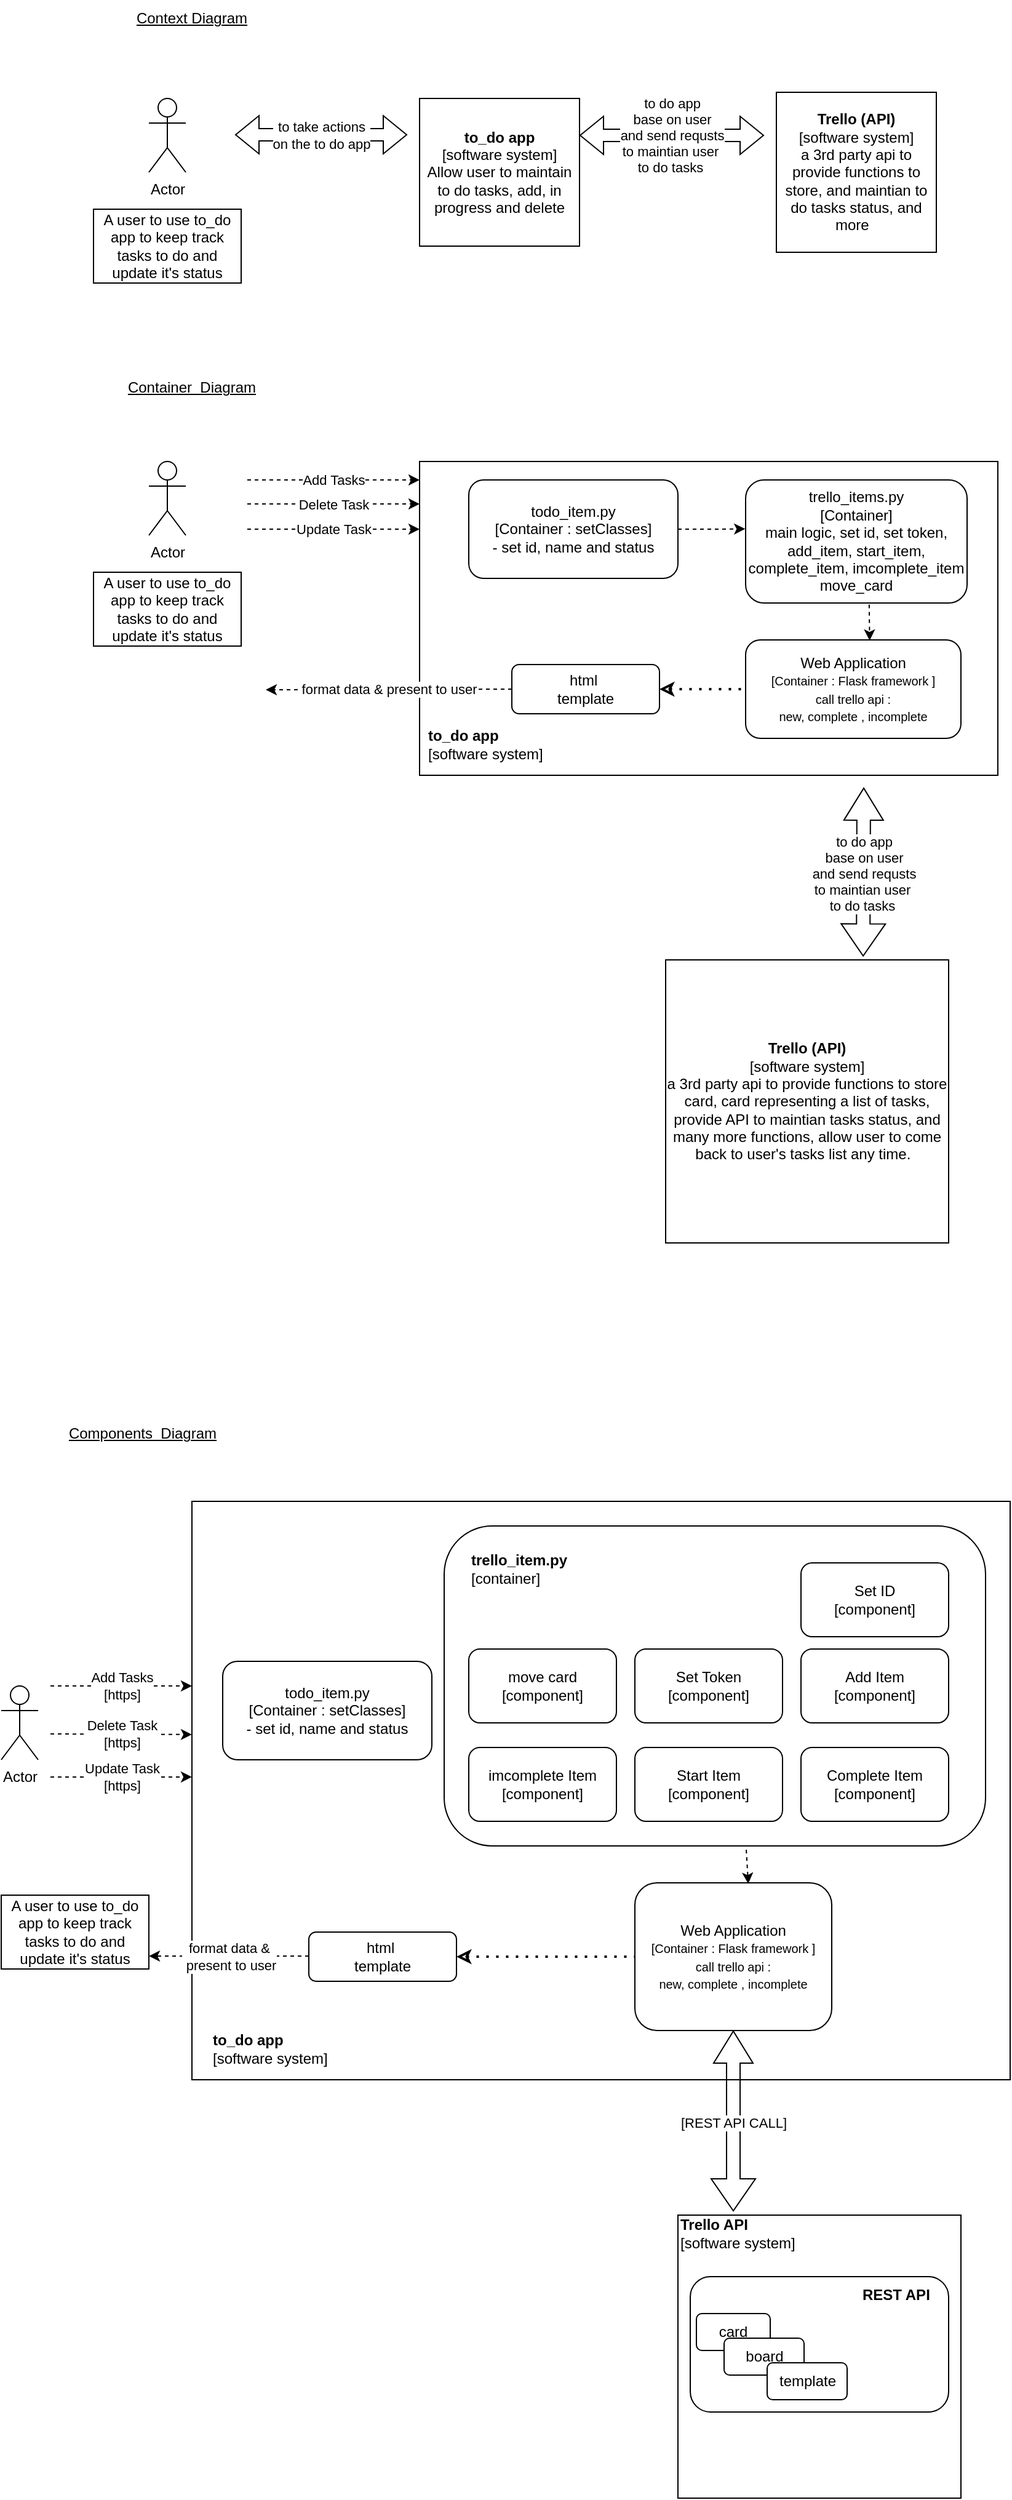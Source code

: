 <mxfile version="21.1.2" type="device">
  <diagram name="Page-1" id="6OQDae9knBBFRzwUM4KT">
    <mxGraphModel dx="1858" dy="960" grid="1" gridSize="10" guides="1" tooltips="1" connect="1" arrows="1" fold="1" page="1" pageScale="1" pageWidth="850" pageHeight="1100" math="0" shadow="0">
      <root>
        <mxCell id="0" />
        <mxCell id="1" parent="0" />
        <mxCell id="bTC-PyMtZJ-8rERHmYIT-1" value="Actor" style="shape=umlActor;verticalLabelPosition=bottom;verticalAlign=top;html=1;" vertex="1" parent="1">
          <mxGeometry x="130" y="160" width="30" height="60" as="geometry" />
        </mxCell>
        <mxCell id="bTC-PyMtZJ-8rERHmYIT-2" value="&lt;b&gt;to_do app&lt;/b&gt;&lt;br&gt;[software system]&lt;br&gt;Allow user to maintain to do tasks, add, in progress and delete" style="rounded=0;whiteSpace=wrap;html=1;" vertex="1" parent="1">
          <mxGeometry x="350" y="160" width="130" height="120" as="geometry" />
        </mxCell>
        <mxCell id="bTC-PyMtZJ-8rERHmYIT-3" value="&lt;b&gt;Trello (API)&lt;/b&gt;&lt;br&gt;[software system]&lt;br&gt;a 3rd party api to provide functions to store, and maintian to do tasks status, and more&amp;nbsp;&amp;nbsp;&lt;br&gt;" style="whiteSpace=wrap;html=1;aspect=fixed;" vertex="1" parent="1">
          <mxGeometry x="640" y="155" width="130" height="130" as="geometry" />
        </mxCell>
        <mxCell id="bTC-PyMtZJ-8rERHmYIT-4" value="to take actions &lt;br&gt;on the to do app" style="shape=flexArrow;endArrow=classic;startArrow=classic;html=1;rounded=0;" edge="1" parent="1">
          <mxGeometry width="100" height="100" relative="1" as="geometry">
            <mxPoint x="200" y="189.5" as="sourcePoint" />
            <mxPoint x="340" y="189.5" as="targetPoint" />
          </mxGeometry>
        </mxCell>
        <mxCell id="bTC-PyMtZJ-8rERHmYIT-5" value="to do app &lt;br&gt;base on user&lt;br&gt;and send requsts&lt;br&gt;to maintian user&amp;nbsp;&lt;br&gt;to do tasks&amp;nbsp;" style="shape=flexArrow;endArrow=classic;startArrow=classic;html=1;rounded=0;exitX=1;exitY=0.25;exitDx=0;exitDy=0;" edge="1" parent="1" source="bTC-PyMtZJ-8rERHmYIT-2">
          <mxGeometry width="100" height="100" relative="1" as="geometry">
            <mxPoint x="500" y="190" as="sourcePoint" />
            <mxPoint x="630" y="190" as="targetPoint" />
          </mxGeometry>
        </mxCell>
        <mxCell id="bTC-PyMtZJ-8rERHmYIT-6" value="&lt;u&gt;Context Diagram&lt;/u&gt;" style="text;strokeColor=none;align=center;fillColor=none;html=1;verticalAlign=middle;whiteSpace=wrap;rounded=0;" vertex="1" parent="1">
          <mxGeometry x="80" y="80" width="170" height="30" as="geometry" />
        </mxCell>
        <mxCell id="bTC-PyMtZJ-8rERHmYIT-9" value="A user to use to_do app to keep track tasks to do and update it&#39;s status" style="rounded=0;whiteSpace=wrap;html=1;" vertex="1" parent="1">
          <mxGeometry x="85" y="250" width="120" height="60" as="geometry" />
        </mxCell>
        <mxCell id="bTC-PyMtZJ-8rERHmYIT-12" value="&lt;u&gt;Container&amp;nbsp; Diagram&lt;/u&gt;" style="text;strokeColor=none;align=center;fillColor=none;html=1;verticalAlign=middle;whiteSpace=wrap;rounded=0;" vertex="1" parent="1">
          <mxGeometry x="80" y="380" width="170" height="30" as="geometry" />
        </mxCell>
        <mxCell id="bTC-PyMtZJ-8rERHmYIT-13" value="Actor" style="shape=umlActor;verticalLabelPosition=bottom;verticalAlign=top;html=1;" vertex="1" parent="1">
          <mxGeometry x="130" y="455" width="30" height="60" as="geometry" />
        </mxCell>
        <mxCell id="bTC-PyMtZJ-8rERHmYIT-14" value="" style="rounded=0;whiteSpace=wrap;html=1;" vertex="1" parent="1">
          <mxGeometry x="350" y="455" width="470" height="255" as="geometry" />
        </mxCell>
        <mxCell id="bTC-PyMtZJ-8rERHmYIT-15" value="&lt;b&gt;Trello (API)&lt;/b&gt;&lt;br&gt;[software system]&lt;br&gt;a 3rd party api to provide functions to store card, card representing a list of tasks, provide API to maintian tasks status, and many more functions, allow user to come back to user&#39;s tasks list any time.&amp;nbsp;&amp;nbsp;" style="whiteSpace=wrap;html=1;aspect=fixed;" vertex="1" parent="1">
          <mxGeometry x="550" y="860" width="230" height="230" as="geometry" />
        </mxCell>
        <mxCell id="bTC-PyMtZJ-8rERHmYIT-17" value="to do app &lt;br&gt;base on user&lt;br&gt;and send requsts&lt;br&gt;to maintian user&amp;nbsp;&lt;br&gt;to do tasks&amp;nbsp;" style="shape=flexArrow;endArrow=classic;startArrow=classic;html=1;rounded=0;width=11;startSize=8.33;endSize=8.33;startWidth=24;exitX=0.698;exitY=-0.012;exitDx=0;exitDy=0;exitPerimeter=0;" edge="1" parent="1" source="bTC-PyMtZJ-8rERHmYIT-15">
          <mxGeometry x="-0.013" width="100" height="100" relative="1" as="geometry">
            <mxPoint x="550" y="820" as="sourcePoint" />
            <mxPoint x="711" y="720" as="targetPoint" />
            <mxPoint as="offset" />
          </mxGeometry>
        </mxCell>
        <mxCell id="bTC-PyMtZJ-8rERHmYIT-18" value="A user to use to_do app to keep track tasks to do and update it&#39;s status" style="rounded=0;whiteSpace=wrap;html=1;" vertex="1" parent="1">
          <mxGeometry x="85" y="545" width="120" height="60" as="geometry" />
        </mxCell>
        <mxCell id="bTC-PyMtZJ-8rERHmYIT-23" value="" style="endArrow=classic;html=1;rounded=0;dashed=1;" edge="1" parent="1">
          <mxGeometry relative="1" as="geometry">
            <mxPoint x="210" y="470" as="sourcePoint" />
            <mxPoint x="350" y="470" as="targetPoint" />
          </mxGeometry>
        </mxCell>
        <mxCell id="bTC-PyMtZJ-8rERHmYIT-24" value="Add Tasks" style="edgeLabel;resizable=0;html=1;align=center;verticalAlign=middle;" connectable="0" vertex="1" parent="bTC-PyMtZJ-8rERHmYIT-23">
          <mxGeometry relative="1" as="geometry" />
        </mxCell>
        <mxCell id="bTC-PyMtZJ-8rERHmYIT-26" value="" style="endArrow=classic;html=1;rounded=0;dashed=1;" edge="1" parent="1">
          <mxGeometry relative="1" as="geometry">
            <mxPoint x="210" y="489.5" as="sourcePoint" />
            <mxPoint x="350" y="489.5" as="targetPoint" />
          </mxGeometry>
        </mxCell>
        <mxCell id="bTC-PyMtZJ-8rERHmYIT-27" value="Delete Task" style="edgeLabel;resizable=0;html=1;align=center;verticalAlign=middle;" connectable="0" vertex="1" parent="bTC-PyMtZJ-8rERHmYIT-26">
          <mxGeometry relative="1" as="geometry" />
        </mxCell>
        <mxCell id="bTC-PyMtZJ-8rERHmYIT-28" value="" style="endArrow=classic;html=1;rounded=0;dashed=1;" edge="1" parent="1">
          <mxGeometry relative="1" as="geometry">
            <mxPoint x="210" y="510" as="sourcePoint" />
            <mxPoint x="350" y="510" as="targetPoint" />
          </mxGeometry>
        </mxCell>
        <mxCell id="bTC-PyMtZJ-8rERHmYIT-29" value="Update Task" style="edgeLabel;resizable=0;html=1;align=center;verticalAlign=middle;" connectable="0" vertex="1" parent="bTC-PyMtZJ-8rERHmYIT-28">
          <mxGeometry relative="1" as="geometry" />
        </mxCell>
        <mxCell id="bTC-PyMtZJ-8rERHmYIT-30" value="" style="endArrow=classic;html=1;rounded=0;dashed=1;" edge="1" parent="1">
          <mxGeometry relative="1" as="geometry">
            <mxPoint x="425" y="640" as="sourcePoint" />
            <mxPoint x="225" y="640.5" as="targetPoint" />
          </mxGeometry>
        </mxCell>
        <mxCell id="bTC-PyMtZJ-8rERHmYIT-31" value="format data &amp;amp; present to user" style="edgeLabel;resizable=0;html=1;align=center;verticalAlign=middle;" connectable="0" vertex="1" parent="bTC-PyMtZJ-8rERHmYIT-30">
          <mxGeometry relative="1" as="geometry" />
        </mxCell>
        <mxCell id="bTC-PyMtZJ-8rERHmYIT-33" value="&lt;b&gt;to_do app&lt;/b&gt;&lt;br&gt;[software system]" style="text;strokeColor=none;align=left;fillColor=none;html=1;verticalAlign=middle;whiteSpace=wrap;rounded=0;" vertex="1" parent="1">
          <mxGeometry x="355" y="670" width="140" height="30" as="geometry" />
        </mxCell>
        <mxCell id="bTC-PyMtZJ-8rERHmYIT-35" value="Web Application&lt;br&gt;&lt;font style=&quot;font-size: 10px;&quot;&gt;[Container : Flask framework ]&lt;br&gt;call trello api :&lt;br&gt;new, complete , incomplete&lt;br&gt;&lt;/font&gt;" style="rounded=1;whiteSpace=wrap;html=1;" vertex="1" parent="1">
          <mxGeometry x="615" y="600" width="175" height="80" as="geometry" />
        </mxCell>
        <mxCell id="bTC-PyMtZJ-8rERHmYIT-36" value="html&amp;nbsp;&lt;br&gt;template" style="rounded=1;whiteSpace=wrap;html=1;" vertex="1" parent="1">
          <mxGeometry x="425" y="620" width="120" height="40" as="geometry" />
        </mxCell>
        <mxCell id="bTC-PyMtZJ-8rERHmYIT-37" value="trello_items.py&lt;br&gt;[Container]&lt;br&gt;main logic, set id, set token,&lt;br&gt;add_item, start_item, complete_item, imcomplete_item&lt;br&gt;move_card" style="rounded=1;whiteSpace=wrap;html=1;" vertex="1" parent="1">
          <mxGeometry x="615" y="470" width="180" height="100" as="geometry" />
        </mxCell>
        <mxCell id="bTC-PyMtZJ-8rERHmYIT-41" style="edgeStyle=orthogonalEdgeStyle;rounded=0;orthogonalLoop=1;jettySize=auto;html=1;exitX=1;exitY=0.5;exitDx=0;exitDy=0;entryX=-0.002;entryY=0.398;entryDx=0;entryDy=0;entryPerimeter=0;dashed=1;" edge="1" parent="1" source="bTC-PyMtZJ-8rERHmYIT-38" target="bTC-PyMtZJ-8rERHmYIT-37">
          <mxGeometry relative="1" as="geometry">
            <Array as="points">
              <mxPoint x="588" y="510" />
            </Array>
          </mxGeometry>
        </mxCell>
        <mxCell id="bTC-PyMtZJ-8rERHmYIT-38" value="todo_item.py&lt;br&gt;[Container : setClasses]&lt;br&gt;- set id, name and status" style="rounded=1;whiteSpace=wrap;html=1;" vertex="1" parent="1">
          <mxGeometry x="390" y="470" width="170" height="80" as="geometry" />
        </mxCell>
        <mxCell id="bTC-PyMtZJ-8rERHmYIT-40" value="" style="endArrow=none;dashed=1;html=1;dashPattern=1 3;strokeWidth=2;rounded=0;exitX=1;exitY=0.5;exitDx=0;exitDy=0;startArrow=classic;startFill=0;" edge="1" parent="1" source="bTC-PyMtZJ-8rERHmYIT-36" target="bTC-PyMtZJ-8rERHmYIT-35">
          <mxGeometry width="50" height="50" relative="1" as="geometry">
            <mxPoint x="560" y="670" as="sourcePoint" />
            <mxPoint x="610" y="620" as="targetPoint" />
          </mxGeometry>
        </mxCell>
        <mxCell id="bTC-PyMtZJ-8rERHmYIT-42" style="rounded=0;orthogonalLoop=1;jettySize=auto;html=1;entryX=0.576;entryY=0.006;entryDx=0;entryDy=0;entryPerimeter=0;dashed=1;exitX=0.558;exitY=1.012;exitDx=0;exitDy=0;exitPerimeter=0;" edge="1" parent="1" source="bTC-PyMtZJ-8rERHmYIT-37" target="bTC-PyMtZJ-8rERHmYIT-35">
          <mxGeometry relative="1" as="geometry">
            <mxPoint x="677.5" y="582.36" as="sourcePoint" />
            <mxPoint x="732.5" y="582.36" as="targetPoint" />
          </mxGeometry>
        </mxCell>
        <mxCell id="bTC-PyMtZJ-8rERHmYIT-87" value="&lt;u&gt;Components&amp;nbsp; Diagram&lt;/u&gt;" style="text;strokeColor=none;align=center;fillColor=none;html=1;verticalAlign=middle;whiteSpace=wrap;rounded=0;" vertex="1" parent="1">
          <mxGeometry x="40" y="1230" width="170" height="30" as="geometry" />
        </mxCell>
        <mxCell id="bTC-PyMtZJ-8rERHmYIT-88" value="Actor" style="shape=umlActor;verticalLabelPosition=bottom;verticalAlign=top;html=1;" vertex="1" parent="1">
          <mxGeometry x="10" y="1450" width="30" height="60" as="geometry" />
        </mxCell>
        <mxCell id="bTC-PyMtZJ-8rERHmYIT-89" value="" style="rounded=0;whiteSpace=wrap;html=1;" vertex="1" parent="1">
          <mxGeometry x="165" y="1300" width="665" height="470" as="geometry" />
        </mxCell>
        <mxCell id="bTC-PyMtZJ-8rERHmYIT-90" value="" style="whiteSpace=wrap;html=1;aspect=fixed;" vertex="1" parent="1">
          <mxGeometry x="560" y="1880" width="230" height="230" as="geometry" />
        </mxCell>
        <mxCell id="bTC-PyMtZJ-8rERHmYIT-91" value="[REST API CALL]" style="shape=flexArrow;endArrow=classic;startArrow=classic;html=1;rounded=0;width=11;startSize=8.33;endSize=8.33;startWidth=24;entryX=0.5;entryY=1;entryDx=0;entryDy=0;" edge="1" parent="1" target="bTC-PyMtZJ-8rERHmYIT-102">
          <mxGeometry x="-0.013" width="100" height="100" relative="1" as="geometry">
            <mxPoint x="605" y="1877" as="sourcePoint" />
            <mxPoint x="720" y="1740" as="targetPoint" />
            <mxPoint as="offset" />
          </mxGeometry>
        </mxCell>
        <mxCell id="bTC-PyMtZJ-8rERHmYIT-92" value="A user to use to_do app to keep track tasks to do and update it&#39;s status" style="rounded=0;whiteSpace=wrap;html=1;" vertex="1" parent="1">
          <mxGeometry x="10" y="1620" width="120" height="60" as="geometry" />
        </mxCell>
        <mxCell id="bTC-PyMtZJ-8rERHmYIT-93" value="" style="endArrow=classic;html=1;rounded=0;dashed=1;" edge="1" parent="1">
          <mxGeometry relative="1" as="geometry">
            <mxPoint x="50" y="1450" as="sourcePoint" />
            <mxPoint x="165" y="1450" as="targetPoint" />
          </mxGeometry>
        </mxCell>
        <mxCell id="bTC-PyMtZJ-8rERHmYIT-94" value="Add Tasks&lt;br&gt;[https]" style="edgeLabel;resizable=0;html=1;align=center;verticalAlign=middle;" connectable="0" vertex="1" parent="bTC-PyMtZJ-8rERHmYIT-93">
          <mxGeometry relative="1" as="geometry" />
        </mxCell>
        <mxCell id="bTC-PyMtZJ-8rERHmYIT-95" value="" style="endArrow=classic;html=1;rounded=0;dashed=1;" edge="1" parent="1">
          <mxGeometry relative="1" as="geometry">
            <mxPoint x="50" y="1489" as="sourcePoint" />
            <mxPoint x="165" y="1489.47" as="targetPoint" />
          </mxGeometry>
        </mxCell>
        <mxCell id="bTC-PyMtZJ-8rERHmYIT-96" value="Delete Task&lt;br&gt;[https]" style="edgeLabel;resizable=0;html=1;align=center;verticalAlign=middle;" connectable="0" vertex="1" parent="bTC-PyMtZJ-8rERHmYIT-95">
          <mxGeometry relative="1" as="geometry" />
        </mxCell>
        <mxCell id="bTC-PyMtZJ-8rERHmYIT-97" value="" style="endArrow=classic;html=1;rounded=0;dashed=1;" edge="1" parent="1">
          <mxGeometry relative="1" as="geometry">
            <mxPoint x="50" y="1524" as="sourcePoint" />
            <mxPoint x="165" y="1523.95" as="targetPoint" />
          </mxGeometry>
        </mxCell>
        <mxCell id="bTC-PyMtZJ-8rERHmYIT-98" value="Update Task&lt;br&gt;[https]" style="edgeLabel;resizable=0;html=1;align=center;verticalAlign=middle;" connectable="0" vertex="1" parent="bTC-PyMtZJ-8rERHmYIT-97">
          <mxGeometry relative="1" as="geometry" />
        </mxCell>
        <mxCell id="bTC-PyMtZJ-8rERHmYIT-99" value="" style="endArrow=classic;html=1;rounded=0;dashed=1;" edge="1" parent="1">
          <mxGeometry relative="1" as="geometry">
            <mxPoint x="260" y="1669.52" as="sourcePoint" />
            <mxPoint x="130" y="1669.52" as="targetPoint" />
          </mxGeometry>
        </mxCell>
        <mxCell id="bTC-PyMtZJ-8rERHmYIT-100" value="format data &amp;amp;&lt;br&gt;&amp;nbsp;present to user" style="edgeLabel;resizable=0;html=1;align=center;verticalAlign=middle;" connectable="0" vertex="1" parent="bTC-PyMtZJ-8rERHmYIT-99">
          <mxGeometry relative="1" as="geometry" />
        </mxCell>
        <mxCell id="bTC-PyMtZJ-8rERHmYIT-101" value="&lt;b&gt;to_do app&lt;/b&gt;&lt;br&gt;[software system]" style="text;strokeColor=none;align=left;fillColor=none;html=1;verticalAlign=middle;whiteSpace=wrap;rounded=0;" vertex="1" parent="1">
          <mxGeometry x="180" y="1730" width="140" height="30" as="geometry" />
        </mxCell>
        <mxCell id="bTC-PyMtZJ-8rERHmYIT-102" value="Web Application&lt;br&gt;&lt;font style=&quot;font-size: 10px;&quot;&gt;[Container : Flask framework ]&lt;br&gt;call trello api :&lt;br&gt;new, complete , incomplete&lt;br&gt;&lt;/font&gt;" style="rounded=1;whiteSpace=wrap;html=1;" vertex="1" parent="1">
          <mxGeometry x="525" y="1610" width="160" height="120" as="geometry" />
        </mxCell>
        <mxCell id="bTC-PyMtZJ-8rERHmYIT-103" value="html&amp;nbsp;&lt;br&gt;template" style="rounded=1;whiteSpace=wrap;html=1;" vertex="1" parent="1">
          <mxGeometry x="260" y="1650" width="120" height="40" as="geometry" />
        </mxCell>
        <mxCell id="bTC-PyMtZJ-8rERHmYIT-104" value="" style="rounded=1;whiteSpace=wrap;html=1;" vertex="1" parent="1">
          <mxGeometry x="370" y="1320" width="440" height="260" as="geometry" />
        </mxCell>
        <mxCell id="bTC-PyMtZJ-8rERHmYIT-106" value="todo_item.py&lt;br&gt;[Container : setClasses]&lt;br&gt;- set id, name and status" style="rounded=1;whiteSpace=wrap;html=1;" vertex="1" parent="1">
          <mxGeometry x="190" y="1430" width="170" height="80" as="geometry" />
        </mxCell>
        <mxCell id="bTC-PyMtZJ-8rERHmYIT-107" value="" style="endArrow=none;dashed=1;html=1;dashPattern=1 3;strokeWidth=2;rounded=0;exitX=1;exitY=0.5;exitDx=0;exitDy=0;startArrow=classic;startFill=0;" edge="1" parent="1" source="bTC-PyMtZJ-8rERHmYIT-103" target="bTC-PyMtZJ-8rERHmYIT-102">
          <mxGeometry width="50" height="50" relative="1" as="geometry">
            <mxPoint x="560" y="1460" as="sourcePoint" />
            <mxPoint x="610" y="1410" as="targetPoint" />
          </mxGeometry>
        </mxCell>
        <mxCell id="bTC-PyMtZJ-8rERHmYIT-108" style="rounded=0;orthogonalLoop=1;jettySize=auto;html=1;entryX=0.576;entryY=0.006;entryDx=0;entryDy=0;entryPerimeter=0;dashed=1;exitX=0.558;exitY=1.012;exitDx=0;exitDy=0;exitPerimeter=0;" edge="1" parent="1" source="bTC-PyMtZJ-8rERHmYIT-104" target="bTC-PyMtZJ-8rERHmYIT-102">
          <mxGeometry relative="1" as="geometry">
            <mxPoint x="677.5" y="1372.36" as="sourcePoint" />
            <mxPoint x="732.5" y="1372.36" as="targetPoint" />
          </mxGeometry>
        </mxCell>
        <mxCell id="bTC-PyMtZJ-8rERHmYIT-117" value="Set ID&lt;br&gt;[component]" style="rounded=1;whiteSpace=wrap;html=1;" vertex="1" parent="1">
          <mxGeometry x="660" y="1350" width="120" height="60" as="geometry" />
        </mxCell>
        <mxCell id="bTC-PyMtZJ-8rERHmYIT-118" value="&lt;b&gt;trello_item.py&lt;/b&gt;&lt;br&gt;[container]" style="text;strokeColor=none;align=left;fillColor=none;html=1;verticalAlign=middle;whiteSpace=wrap;rounded=0;" vertex="1" parent="1">
          <mxGeometry x="390" y="1340" width="140" height="30" as="geometry" />
        </mxCell>
        <mxCell id="bTC-PyMtZJ-8rERHmYIT-119" value="Set Token&lt;br&gt;[component]" style="rounded=1;whiteSpace=wrap;html=1;" vertex="1" parent="1">
          <mxGeometry x="525" y="1420" width="120" height="60" as="geometry" />
        </mxCell>
        <mxCell id="bTC-PyMtZJ-8rERHmYIT-120" value="Add Item&lt;br&gt;[component]" style="rounded=1;whiteSpace=wrap;html=1;" vertex="1" parent="1">
          <mxGeometry x="660" y="1420" width="120" height="60" as="geometry" />
        </mxCell>
        <mxCell id="bTC-PyMtZJ-8rERHmYIT-121" value="Start Item&lt;br&gt;[component]" style="rounded=1;whiteSpace=wrap;html=1;" vertex="1" parent="1">
          <mxGeometry x="525" y="1500" width="120" height="60" as="geometry" />
        </mxCell>
        <mxCell id="bTC-PyMtZJ-8rERHmYIT-122" value="Complete Item&lt;br&gt;[component]" style="rounded=1;whiteSpace=wrap;html=1;" vertex="1" parent="1">
          <mxGeometry x="660" y="1500" width="120" height="60" as="geometry" />
        </mxCell>
        <mxCell id="bTC-PyMtZJ-8rERHmYIT-123" value="imcomplete Item&lt;br&gt;[component]" style="rounded=1;whiteSpace=wrap;html=1;" vertex="1" parent="1">
          <mxGeometry x="390" y="1500" width="120" height="60" as="geometry" />
        </mxCell>
        <mxCell id="bTC-PyMtZJ-8rERHmYIT-124" value="move card&lt;br&gt;[component]" style="rounded=1;whiteSpace=wrap;html=1;" vertex="1" parent="1">
          <mxGeometry x="390" y="1420" width="120" height="60" as="geometry" />
        </mxCell>
        <mxCell id="bTC-PyMtZJ-8rERHmYIT-127" value="" style="rounded=1;whiteSpace=wrap;html=1;" vertex="1" parent="1">
          <mxGeometry x="570" y="1930" width="210" height="110" as="geometry" />
        </mxCell>
        <mxCell id="bTC-PyMtZJ-8rERHmYIT-128" value="&lt;b&gt;Trello API&lt;/b&gt;&lt;br&gt;[software system]" style="text;strokeColor=none;align=left;fillColor=none;html=1;verticalAlign=middle;whiteSpace=wrap;rounded=0;" vertex="1" parent="1">
          <mxGeometry x="560" y="1880" width="140" height="30" as="geometry" />
        </mxCell>
        <mxCell id="bTC-PyMtZJ-8rERHmYIT-130" value="card" style="rounded=1;whiteSpace=wrap;html=1;" vertex="1" parent="1">
          <mxGeometry x="575" y="1960" width="60" height="30" as="geometry" />
        </mxCell>
        <mxCell id="bTC-PyMtZJ-8rERHmYIT-131" value="board" style="rounded=1;whiteSpace=wrap;html=1;" vertex="1" parent="1">
          <mxGeometry x="597.5" y="1980" width="65" height="30" as="geometry" />
        </mxCell>
        <mxCell id="bTC-PyMtZJ-8rERHmYIT-132" value="template" style="rounded=1;whiteSpace=wrap;html=1;" vertex="1" parent="1">
          <mxGeometry x="632.5" y="2000" width="65" height="30" as="geometry" />
        </mxCell>
        <mxCell id="bTC-PyMtZJ-8rERHmYIT-133" value="&lt;b&gt;REST API&lt;/b&gt;&lt;br&gt;" style="text;strokeColor=none;align=left;fillColor=none;html=1;verticalAlign=middle;whiteSpace=wrap;rounded=0;" vertex="1" parent="1">
          <mxGeometry x="707.5" y="1930" width="62.5" height="30" as="geometry" />
        </mxCell>
      </root>
    </mxGraphModel>
  </diagram>
</mxfile>

